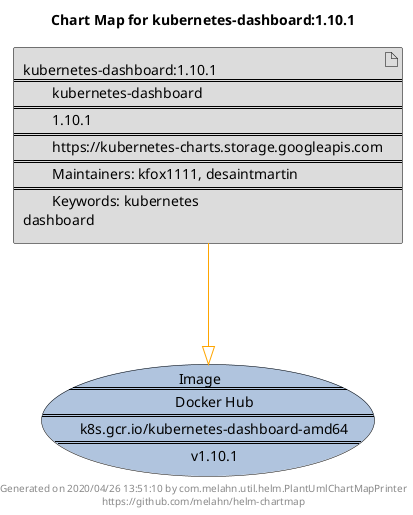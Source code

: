 @startuml
skinparam linetype ortho
skinparam backgroundColor white
skinparam usecaseBorderColor black
skinparam usecaseArrowColor LightSlateGray
skinparam artifactBorderColor black
skinparam artifactArrowColor LightSlateGray

title Chart Map for kubernetes-dashboard:1.10.1

'There is one referenced Helm Chart
artifact "kubernetes-dashboard:1.10.1\n====\n\tkubernetes-dashboard\n====\n\t1.10.1\n====\n\thttps://kubernetes-charts.storage.googleapis.com\n====\n\tMaintainers: kfox1111, desaintmartin\n====\n\tKeywords: kubernetes\ndashboard" as kubernetes_dashboard_1_10_1 #Gainsboro

'There is one referenced Docker Image
usecase "Image\n====\n\tDocker Hub\n====\n\tk8s.gcr.io/kubernetes-dashboard-amd64\n====\n\tv1.10.1" as k8s_gcr_io_kubernetes_dashboard_amd64_v1_10_1 #LightSteelBlue

'Chart Dependencies
kubernetes_dashboard_1_10_1--[#orange]-|>k8s_gcr_io_kubernetes_dashboard_amd64_v1_10_1

center footer Generated on 2020/04/26 13:51:10 by com.melahn.util.helm.PlantUmlChartMapPrinter\nhttps://github.com/melahn/helm-chartmap
@enduml
